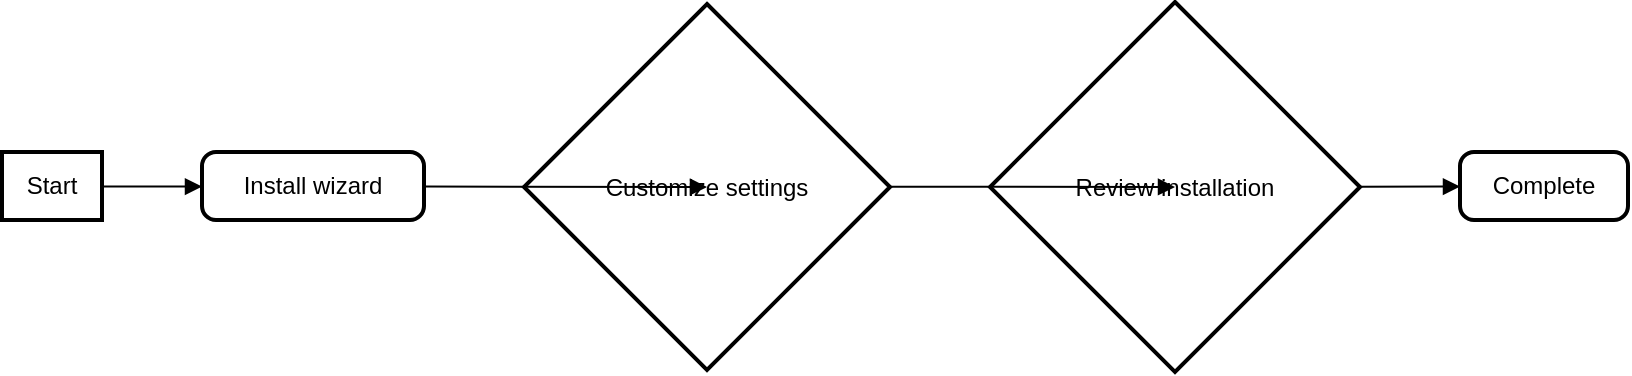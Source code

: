 <mxfile version="21.7.2" type="github">
  <diagram name="Page-1" id="8FbGu1xBKhu8NpGtW_XW">
    <mxGraphModel>
      <root>
        <mxCell id="0" />
        <mxCell id="1" parent="0" />
        <mxCell id="2" value="Start" style="whiteSpace=wrap;strokeWidth=2;" vertex="1" parent="1">
          <mxGeometry y="75" width="50" height="34" as="geometry" />
        </mxCell>
        <mxCell id="3" value="Install wizard" style="rounded=1;absoluteArcSize=1;arcSize=14;whiteSpace=wrap;strokeWidth=2;" vertex="1" parent="1">
          <mxGeometry x="100" y="75" width="111" height="34" as="geometry" />
        </mxCell>
        <mxCell id="4" value="Customize settings" style="rhombus;strokeWidth=2;whiteSpace=wrap;" vertex="1" parent="1">
          <mxGeometry x="261" y="1" width="183" height="183" as="geometry" />
        </mxCell>
        <mxCell id="5" value="Review installation" style="rhombus;strokeWidth=2;whiteSpace=wrap;" vertex="1" parent="1">
          <mxGeometry x="494" width="185" height="185" as="geometry" />
        </mxCell>
        <mxCell id="6" value="Complete" style="rounded=1;absoluteArcSize=1;arcSize=14;whiteSpace=wrap;strokeWidth=2;" vertex="1" parent="1">
          <mxGeometry x="729" y="75" width="84" height="34" as="geometry" />
        </mxCell>
        <mxCell id="7" value="" style="curved=1;startArrow=none;endArrow=block;exitX=1.0;exitY=0.509;entryX=0.0;entryY=0.509;" edge="1" parent="1" source="2" target="3">
          <mxGeometry relative="1" as="geometry">
            <Array as="points" />
          </mxGeometry>
        </mxCell>
        <mxCell id="8" value="" style="curved=1;startArrow=none;endArrow=block;exitX=1.003;exitY=0.509;entryX=0.002;entryY=0.499;" edge="1" parent="1" source="3" target="4">
          <mxGeometry relative="1" as="geometry">
            <Array as="points" />
          </mxGeometry>
        </mxCell>
        <mxCell id="9" value="" style="curved=1;startArrow=none;endArrow=block;exitX=1.003;exitY=0.499;entryX=0.003;entryY=0.499;" edge="1" parent="1" source="4" target="5">
          <mxGeometry relative="1" as="geometry">
            <Array as="points" />
          </mxGeometry>
        </mxCell>
        <mxCell id="10" value="" style="curved=1;startArrow=none;endArrow=block;exitX=1.001;exitY=0.499;entryX=0.002;entryY=0.509;" edge="1" parent="1" source="5" target="6">
          <mxGeometry relative="1" as="geometry">
            <Array as="points" />
          </mxGeometry>
        </mxCell>
      </root>
    </mxGraphModel>
  </diagram>
</mxfile>
